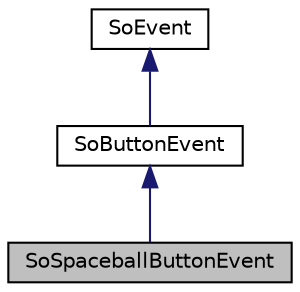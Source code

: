 digraph "SoSpaceballButtonEvent"
{
 // LATEX_PDF_SIZE
  edge [fontname="Helvetica",fontsize="10",labelfontname="Helvetica",labelfontsize="10"];
  node [fontname="Helvetica",fontsize="10",shape=record];
  Node1 [label="SoSpaceballButtonEvent",height=0.2,width=0.4,color="black", fillcolor="grey75", style="filled", fontcolor="black",tooltip="The SoSpaceballButtonEvent class contains information about spaceball button interaction."];
  Node2 -> Node1 [dir="back",color="midnightblue",fontsize="10",style="solid",fontname="Helvetica"];
  Node2 [label="SoButtonEvent",height=0.2,width=0.4,color="black", fillcolor="white", style="filled",URL="$classSoButtonEvent.html",tooltip="The SoButtonEvent class is the base class for all button events."];
  Node3 -> Node2 [dir="back",color="midnightblue",fontsize="10",style="solid",fontname="Helvetica"];
  Node3 [label="SoEvent",height=0.2,width=0.4,color="black", fillcolor="white", style="filled",URL="$classSoEvent.html",tooltip="The SoEvent class is the base class for all Coin events."];
}
